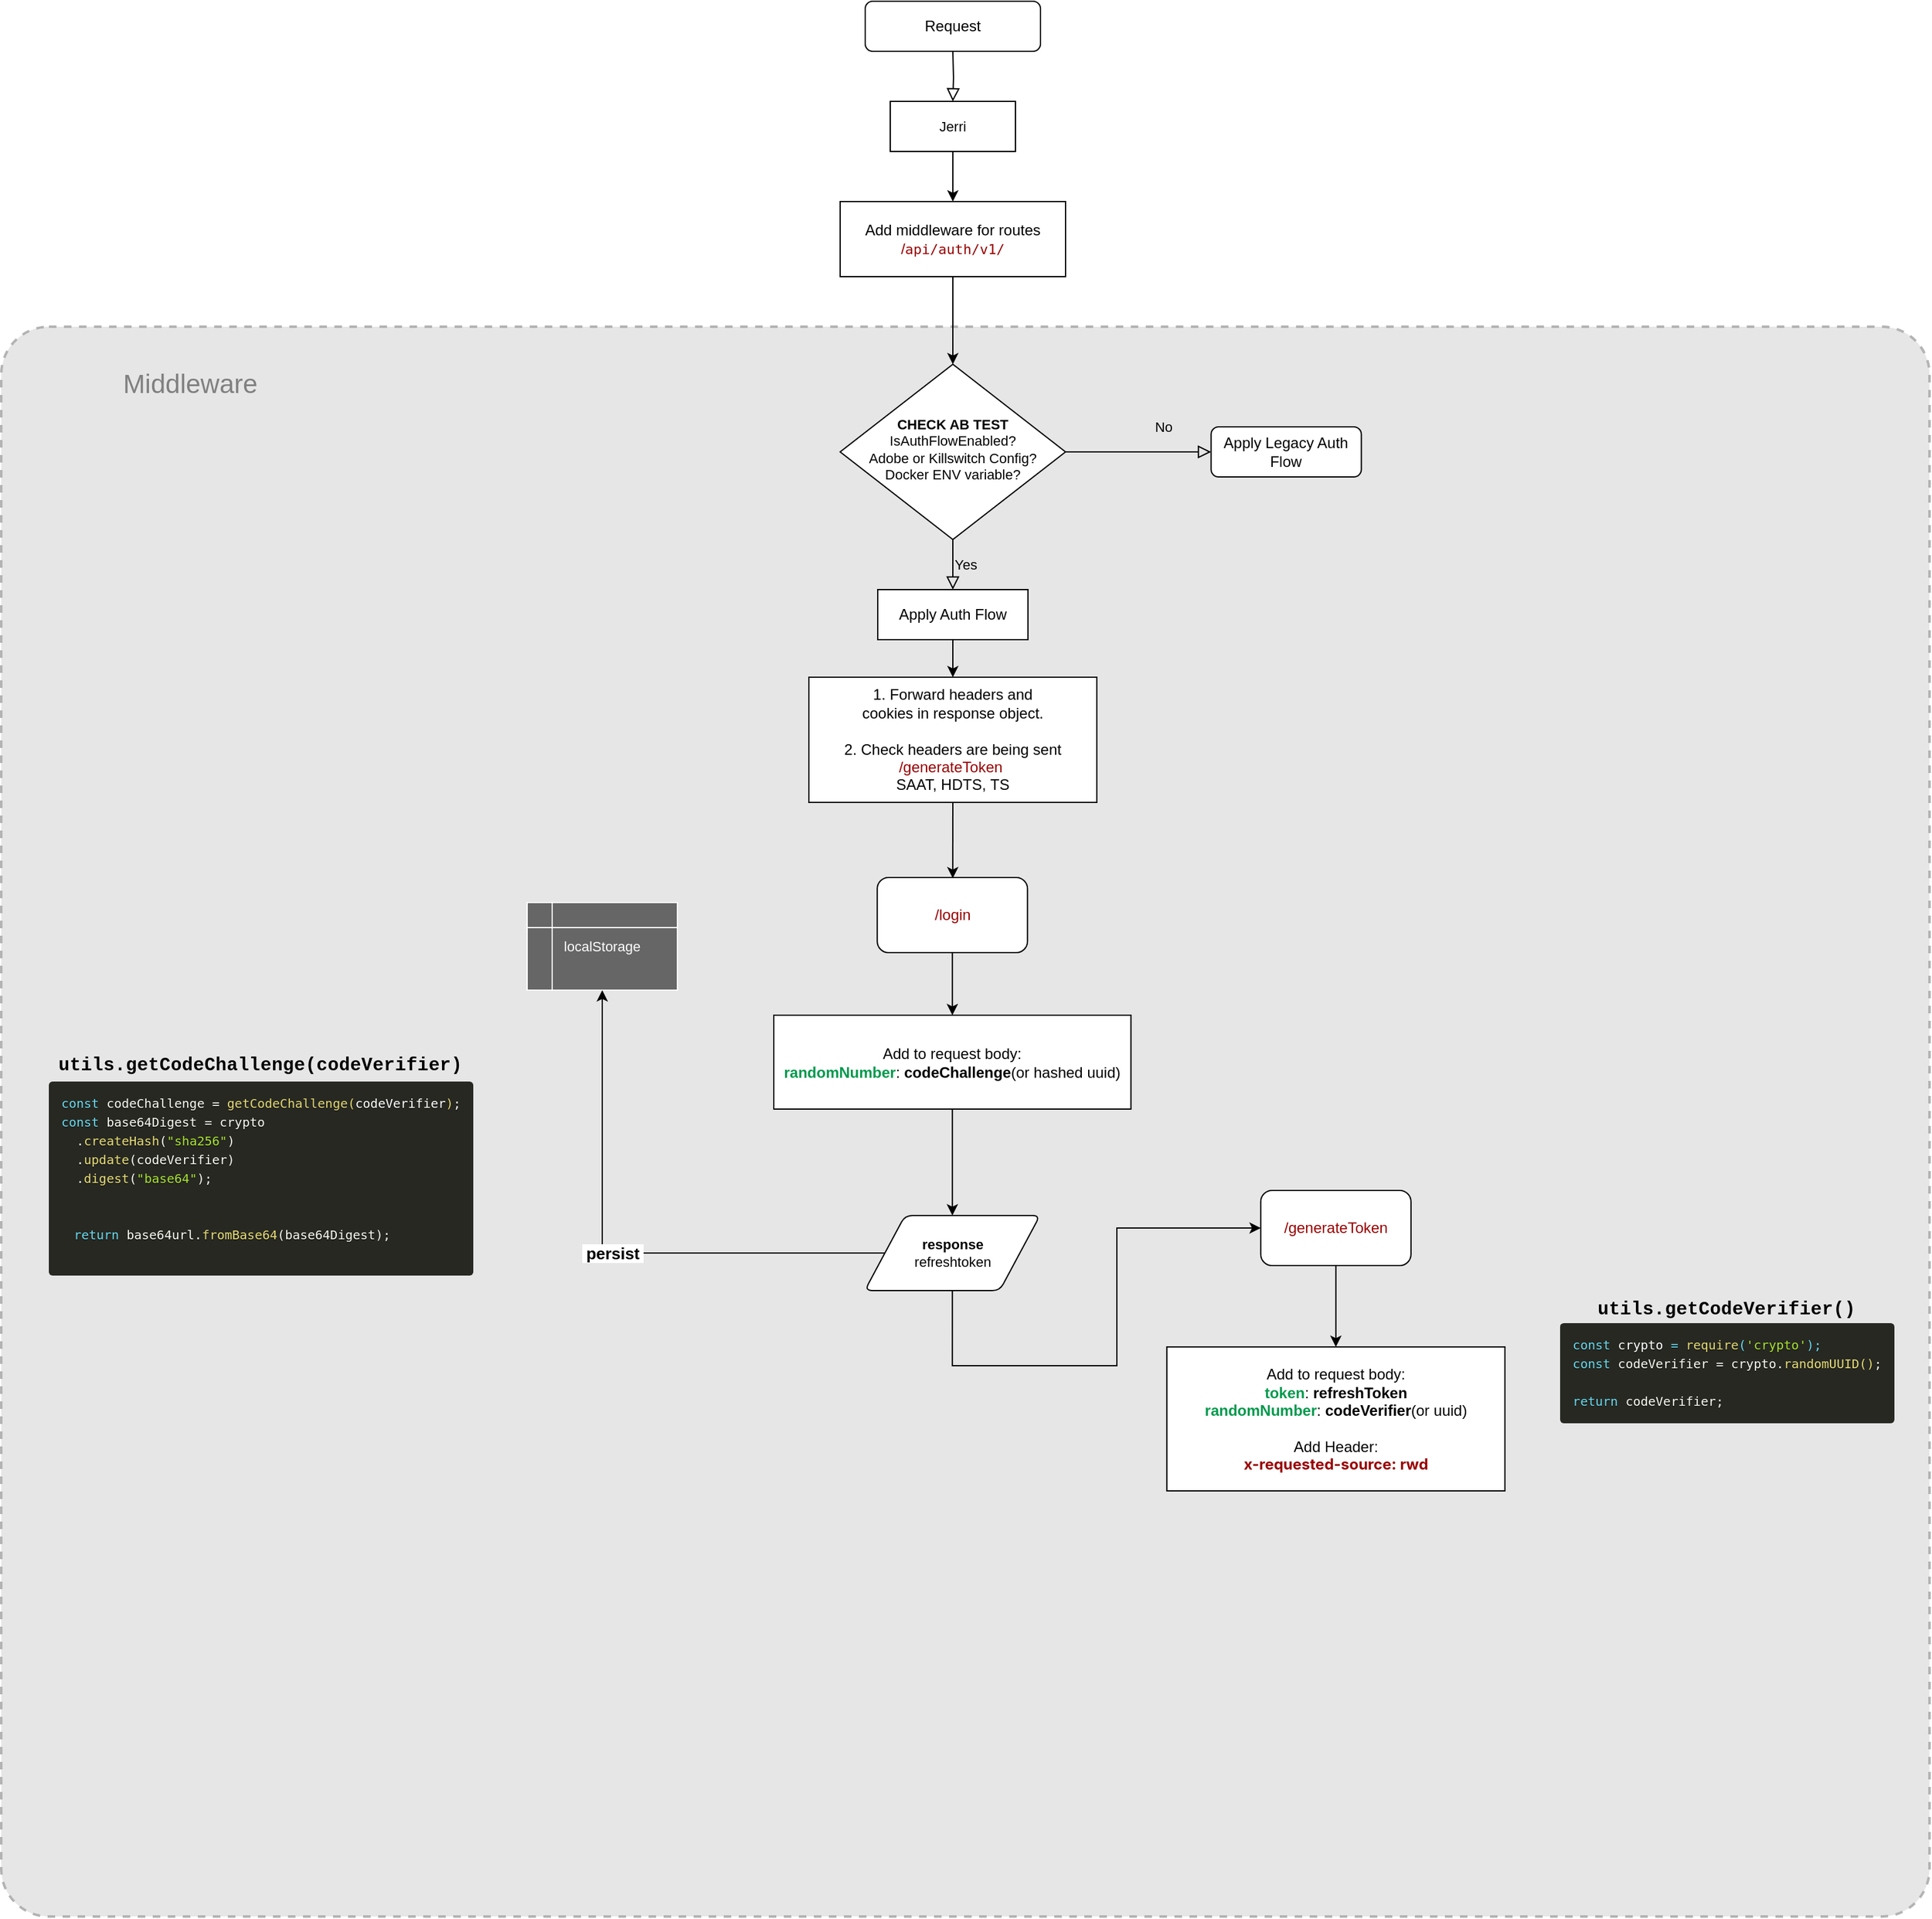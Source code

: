 <mxfile version="20.2.3" type="github">
  <diagram id="C5RBs43oDa-KdzZeNtuy" name="Page-1">
    <mxGraphModel dx="1618" dy="1235" grid="1" gridSize="10" guides="1" tooltips="1" connect="1" arrows="1" fold="1" page="1" pageScale="1" pageWidth="1600" pageHeight="900" math="0" shadow="0">
      <root>
        <mxCell id="WIyWlLk6GJQsqaUBKTNV-0" />
        <mxCell id="WIyWlLk6GJQsqaUBKTNV-1" parent="WIyWlLk6GJQsqaUBKTNV-0" />
        <mxCell id="DPXlRrsLsoSHNQQJ87b8-13" value="" style="rounded=1;whiteSpace=wrap;html=1;labelBackgroundColor=none;fontSize=11;fontColor=#990000;fillColor=#E6E6E6;dashed=1;strokeWidth=2;strokeColor=#B3B3B3;fillStyle=solid;perimeterSpacing=1;arcSize=3;" vertex="1" parent="WIyWlLk6GJQsqaUBKTNV-1">
          <mxGeometry x="40" y="300" width="1540" height="1270" as="geometry" />
        </mxCell>
        <mxCell id="WIyWlLk6GJQsqaUBKTNV-2" value="" style="rounded=0;html=1;jettySize=auto;orthogonalLoop=1;fontSize=11;endArrow=block;endFill=0;endSize=8;strokeWidth=1;shadow=0;labelBackgroundColor=none;edgeStyle=orthogonalEdgeStyle;entryX=0.5;entryY=0;entryDx=0;entryDy=0;" parent="WIyWlLk6GJQsqaUBKTNV-1" target="DPXlRrsLsoSHNQQJ87b8-10" edge="1">
          <mxGeometry relative="1" as="geometry">
            <mxPoint x="800" y="80" as="sourcePoint" />
            <mxPoint x="800" y="130" as="targetPoint" />
          </mxGeometry>
        </mxCell>
        <mxCell id="WIyWlLk6GJQsqaUBKTNV-3" value="Request" style="rounded=1;whiteSpace=wrap;html=1;fontSize=12;glass=0;strokeWidth=1;shadow=0;" parent="WIyWlLk6GJQsqaUBKTNV-1" vertex="1">
          <mxGeometry x="730" y="40" width="140" height="40" as="geometry" />
        </mxCell>
        <mxCell id="WIyWlLk6GJQsqaUBKTNV-8" value="No" style="rounded=0;html=1;jettySize=auto;orthogonalLoop=1;fontSize=11;endArrow=block;endFill=0;endSize=8;strokeWidth=1;shadow=0;labelBackgroundColor=none;edgeStyle=orthogonalEdgeStyle;" parent="WIyWlLk6GJQsqaUBKTNV-1" source="WIyWlLk6GJQsqaUBKTNV-10" target="WIyWlLk6GJQsqaUBKTNV-11" edge="1">
          <mxGeometry x="0.333" y="20" relative="1" as="geometry">
            <mxPoint as="offset" />
          </mxGeometry>
        </mxCell>
        <mxCell id="WIyWlLk6GJQsqaUBKTNV-9" value="Yes" style="edgeStyle=orthogonalEdgeStyle;rounded=0;html=1;jettySize=auto;orthogonalLoop=1;fontSize=11;endArrow=block;endFill=0;endSize=8;strokeWidth=1;shadow=0;labelBackgroundColor=none;" parent="WIyWlLk6GJQsqaUBKTNV-1" source="WIyWlLk6GJQsqaUBKTNV-10" target="WIyWlLk6GJQsqaUBKTNV-12" edge="1">
          <mxGeometry y="10" relative="1" as="geometry">
            <mxPoint as="offset" />
          </mxGeometry>
        </mxCell>
        <mxCell id="WIyWlLk6GJQsqaUBKTNV-10" value="&lt;b&gt;CHECK AB TEST&lt;/b&gt;&lt;br&gt;IsAuthFlowEnabled?&lt;br&gt;Adobe or Killswitch Config?&lt;br&gt;Docker ENV variable?" style="rhombus;whiteSpace=wrap;html=1;shadow=0;fontFamily=Helvetica;fontSize=11;align=center;strokeWidth=1;spacing=6;spacingTop=-4;verticalAlign=middle;" parent="WIyWlLk6GJQsqaUBKTNV-1" vertex="1">
          <mxGeometry x="710" y="330" width="180" height="140" as="geometry" />
        </mxCell>
        <mxCell id="WIyWlLk6GJQsqaUBKTNV-11" value="Apply Legacy Auth Flow" style="rounded=1;whiteSpace=wrap;html=1;fontSize=12;glass=0;strokeWidth=1;shadow=0;" parent="WIyWlLk6GJQsqaUBKTNV-1" vertex="1">
          <mxGeometry x="1006.25" y="380" width="120" height="40" as="geometry" />
        </mxCell>
        <mxCell id="WIyWlLk6GJQsqaUBKTNV-12" value="Apply Auth Flow" style="rounded=0;whiteSpace=wrap;html=1;fontSize=12;glass=0;strokeWidth=1;shadow=0;" parent="WIyWlLk6GJQsqaUBKTNV-1" vertex="1">
          <mxGeometry x="740" y="510" width="120" height="40" as="geometry" />
        </mxCell>
        <mxCell id="DPXlRrsLsoSHNQQJ87b8-1" value="Add middleware for routes&lt;br&gt;&lt;font color=&quot;#990000&quot;&gt;/&lt;span style=&quot;font-family: menlo, monospace; font-size: 11px; text-align: left;&quot;&gt;api/auth/v1/&lt;/span&gt;&lt;/font&gt;" style="rounded=0;whiteSpace=wrap;html=1;" vertex="1" parent="WIyWlLk6GJQsqaUBKTNV-1">
          <mxGeometry x="710" y="200" width="180" height="60" as="geometry" />
        </mxCell>
        <mxCell id="DPXlRrsLsoSHNQQJ87b8-5" value="" style="endArrow=classic;html=1;rounded=0;fontSize=11;fontColor=#66CC00;exitX=0.5;exitY=1;exitDx=0;exitDy=0;entryX=0.5;entryY=0;entryDx=0;entryDy=0;" edge="1" parent="WIyWlLk6GJQsqaUBKTNV-1" source="WIyWlLk6GJQsqaUBKTNV-12" target="DPXlRrsLsoSHNQQJ87b8-18">
          <mxGeometry width="50" height="50" relative="1" as="geometry">
            <mxPoint x="751" y="640" as="sourcePoint" />
            <mxPoint x="581" y="630" as="targetPoint" />
          </mxGeometry>
        </mxCell>
        <mxCell id="DPXlRrsLsoSHNQQJ87b8-11" value="" style="edgeStyle=orthogonalEdgeStyle;rounded=0;orthogonalLoop=1;jettySize=auto;html=1;fontSize=11;fontColor=#000000;" edge="1" parent="WIyWlLk6GJQsqaUBKTNV-1" source="DPXlRrsLsoSHNQQJ87b8-10" target="DPXlRrsLsoSHNQQJ87b8-1">
          <mxGeometry relative="1" as="geometry" />
        </mxCell>
        <mxCell id="DPXlRrsLsoSHNQQJ87b8-10" value="Jerri" style="rounded=0;whiteSpace=wrap;html=1;labelBackgroundColor=none;fontSize=11;fontColor=#000000;" vertex="1" parent="WIyWlLk6GJQsqaUBKTNV-1">
          <mxGeometry x="750" y="120" width="100" height="40" as="geometry" />
        </mxCell>
        <mxCell id="DPXlRrsLsoSHNQQJ87b8-14" value="&lt;font style=&quot;font-size: 21px;&quot;&gt;&lt;span style=&quot;font-size: 21px;&quot;&gt;Middleware&lt;/span&gt;&lt;/font&gt;" style="text;html=1;strokeColor=none;fillColor=none;align=center;verticalAlign=middle;whiteSpace=wrap;rounded=0;dashed=1;labelBackgroundColor=none;fillStyle=solid;fontSize=21;fontColor=#808080;fontStyle=0" vertex="1" parent="WIyWlLk6GJQsqaUBKTNV-1">
          <mxGeometry x="161" y="330" width="60" height="30" as="geometry" />
        </mxCell>
        <mxCell id="DPXlRrsLsoSHNQQJ87b8-16" value="" style="endArrow=classic;html=1;rounded=0;fontSize=21;fontColor=#666666;exitX=0.5;exitY=1;exitDx=0;exitDy=0;entryX=0.5;entryY=0;entryDx=0;entryDy=0;" edge="1" parent="WIyWlLk6GJQsqaUBKTNV-1" source="DPXlRrsLsoSHNQQJ87b8-1" target="WIyWlLk6GJQsqaUBKTNV-10">
          <mxGeometry width="50" height="50" relative="1" as="geometry">
            <mxPoint x="380" y="510" as="sourcePoint" />
            <mxPoint x="430" y="460" as="targetPoint" />
          </mxGeometry>
        </mxCell>
        <mxCell id="DPXlRrsLsoSHNQQJ87b8-17" value="&lt;div style=&quot;&quot;&gt;&lt;span style=&quot;background-color: initial;&quot;&gt;Add&lt;/span&gt;&lt;span style=&quot;background-color: initial;&quot;&gt;&amp;nbsp;to request body:&lt;br&gt;&lt;/span&gt;&lt;/div&gt;&lt;font style=&quot;font-size: 12px;&quot;&gt;&lt;div style=&quot;text-align: left;&quot;&gt;&lt;font style=&quot;background-color: initial;&quot; color=&quot;#00994d&quot;&gt;&lt;b&gt;randomNumber&lt;/b&gt;&lt;/font&gt;&lt;span style=&quot;background-color: initial;&quot;&gt;: &lt;b&gt;codeChallenge&lt;/b&gt;(or hashed uuid)&lt;br&gt;&lt;/span&gt;&lt;/div&gt;&lt;/font&gt;" style="rounded=0;whiteSpace=wrap;html=1;" vertex="1" parent="WIyWlLk6GJQsqaUBKTNV-1">
          <mxGeometry x="657" y="850" width="285.24" height="75" as="geometry" />
        </mxCell>
        <mxCell id="DPXlRrsLsoSHNQQJ87b8-18" value="&lt;span style=&quot;color: rgb(0, 0, 0);&quot;&gt;1. Forward headers and&lt;/span&gt;&lt;br style=&quot;color: rgb(0, 0, 0);&quot;&gt;&lt;span style=&quot;color: rgb(0, 0, 0);&quot;&gt;cookies in response object.&lt;/span&gt;&lt;br style=&quot;color: rgb(0, 0, 0);&quot;&gt;&lt;br style=&quot;color: rgb(0, 0, 0);&quot;&gt;&lt;span style=&quot;color: rgb(0, 0, 0);&quot;&gt;2. Check headers are being sent&lt;/span&gt;&lt;br style=&quot;color: rgb(0, 0, 0);&quot;&gt;&lt;font color=&quot;#990000&quot;&gt;/generateToken&lt;/font&gt;&lt;span style=&quot;color: rgb(0, 0, 0);&quot;&gt;&amp;nbsp;&lt;/span&gt;&lt;br style=&quot;color: rgb(0, 0, 0);&quot;&gt;&lt;span style=&quot;color: rgb(0, 0, 0);&quot;&gt;SAAT,&amp;nbsp;HDTS,&amp;nbsp;TS&lt;/span&gt;" style="rounded=0;whiteSpace=wrap;html=1;fontFamily=Helvetica;fontSize=12;fontColor=#990000;" vertex="1" parent="WIyWlLk6GJQsqaUBKTNV-1">
          <mxGeometry x="685" y="580" width="230" height="100" as="geometry" />
        </mxCell>
        <mxCell id="DPXlRrsLsoSHNQQJ87b8-19" value="&lt;pre style=&quot;text-align: left; box-sizing: inherit; font-family: Consolas, Monaco, &amp;quot;Andale Mono&amp;quot;, &amp;quot;Ubuntu Mono&amp;quot;, monospace; margin-top: 0.5em; margin-bottom: 0.5em; line-height: 1.5; background: rgb(39, 40, 34); border-radius: 0.3em; overflow: auto; overflow-wrap: normal; padding: 1em; text-shadow: rgba(0, 0, 0, 0.3) 0px 1px; word-break: normal; tab-size: 4; hyphens: none; counter-reset: linenumber 0 NaN 0; font-size: 10px;&quot; class=&quot;language-javascript line-numbers&quot;&gt;&lt;code style=&quot;box-sizing: inherit; font-family: Consolas, Monaco, &amp;quot;Andale Mono&amp;quot;, &amp;quot;Ubuntu Mono&amp;quot;, monospace; font-size: 1em; line-height: 1; background: none; border-radius: 3px; padding: 0.2em 0px; text-shadow: rgba(0, 0, 0, 0.3) 0px 1px; word-spacing: normal; word-break: normal; overflow-wrap: normal; tab-size: 4; hyphens: none;&quot; class=&quot;language-javascript&quot;&gt;&lt;span style=&quot;color: rgb(102, 217, 239); box-sizing: inherit;&quot; class=&quot;token keyword&quot;&gt;const &lt;/span&gt;&lt;span style=&quot;box-sizing: inherit;&quot; class=&quot;token keyword&quot;&gt;&lt;font color=&quot;#ffffff&quot;&gt;crypto&lt;/font&gt;&lt;/span&gt;&lt;span style=&quot;color: rgb(102, 217, 239); box-sizing: inherit;&quot; class=&quot;token keyword&quot;&gt; = &lt;/span&gt;&lt;span style=&quot;box-sizing: inherit;&quot; class=&quot;token keyword&quot;&gt;&lt;font color=&quot;#e3d872&quot;&gt;require&lt;/font&gt;&lt;/span&gt;&lt;span style=&quot;color: rgb(102, 217, 239); box-sizing: inherit;&quot; class=&quot;token keyword&quot;&gt;(&lt;/span&gt;&lt;span style=&quot;box-sizing: inherit;&quot; class=&quot;token keyword&quot;&gt;&lt;font color=&quot;#a6e22e&quot;&gt;&#39;crypto&#39;&lt;/font&gt;&lt;/span&gt;&lt;span style=&quot;color: rgb(102, 217, 239); box-sizing: inherit;&quot; class=&quot;token keyword&quot;&gt;);&lt;br&gt;const&lt;/span&gt;&lt;font color=&quot;#f8f8f2&quot;&gt; codeVerifier &lt;/font&gt;&lt;span style=&quot;color: rgb(248, 248, 242); box-sizing: inherit;&quot; class=&quot;token operator&quot;&gt;=&lt;/span&gt;&lt;font color=&quot;#f8f8f2&quot;&gt; crypto&lt;/font&gt;&lt;span style=&quot;color: rgb(248, 248, 242); box-sizing: inherit;&quot; class=&quot;token punctuation&quot;&gt;.&lt;/span&gt;&lt;span style=&quot;color: rgb(230, 219, 116); box-sizing: inherit;&quot; class=&quot;token function&quot;&gt;randomUUID()&lt;/span&gt;&lt;/code&gt;&lt;font color=&quot;#f8f8f2&quot;&gt;;&lt;br&gt;&lt;br&gt;&lt;/font&gt;&lt;font color=&quot;#66d9ef&quot;&gt;return&lt;/font&gt;&lt;font color=&quot;#f8f8f2&quot;&gt; codeVerifier;&lt;/font&gt;&lt;br&gt;&lt;/pre&gt;" style="rounded=0;whiteSpace=wrap;html=1;fontFamily=Helvetica;fontSize=12;fontColor=#990000;" vertex="1" parent="WIyWlLk6GJQsqaUBKTNV-1">
          <mxGeometry x="1285.91" y="1097.5" width="265" height="75" as="geometry" />
        </mxCell>
        <mxCell id="DPXlRrsLsoSHNQQJ87b8-21" value="&lt;span style=&quot;font-family: Consolas, &amp;quot;Bitstream Vera Sans Mono&amp;quot;, &amp;quot;Courier New&amp;quot;, Courier, monospace; font-size: 14.667px; letter-spacing: 0.162px;&quot;&gt;&lt;b&gt;&lt;font color=&quot;#000000&quot;&gt;utils.getCodeVerifier()&lt;/font&gt;&lt;/b&gt;&lt;/span&gt;" style="text;html=1;strokeColor=none;fillColor=none;align=center;verticalAlign=middle;whiteSpace=wrap;rounded=0;fontFamily=Helvetica;fontSize=12;fontColor=#000099;" vertex="1" parent="WIyWlLk6GJQsqaUBKTNV-1">
          <mxGeometry x="1388.41" y="1070" width="60" height="30" as="geometry" />
        </mxCell>
        <mxCell id="DPXlRrsLsoSHNQQJ87b8-24" value="&lt;div style=&quot;&quot;&gt;&lt;pre style=&quot;box-sizing: inherit; font-family: Consolas, Monaco, &amp;quot;Andale Mono&amp;quot;, &amp;quot;Ubuntu Mono&amp;quot;, monospace; margin-top: 0.5em; margin-bottom: 0.5em; line-height: 1.5; background: rgb(39, 40, 34); border-radius: 0.3em; overflow: auto; overflow-wrap: normal; padding: 1em; text-shadow: rgba(0, 0, 0, 0.3) 0px 1px; text-align: left; word-break: normal; tab-size: 4; hyphens: none; counter-reset: linenumber 0 NaN 0; font-size: 10px;&quot; class=&quot;language-javascript line-numbers&quot;&gt;&lt;code style=&quot;box-sizing: inherit; font-family: Consolas, Monaco, &amp;quot;Andale Mono&amp;quot;, &amp;quot;Ubuntu Mono&amp;quot;, monospace; font-size: 1em; line-height: 1; background: none; border-radius: 3px; padding: 0.2em 0px; text-shadow: rgba(0, 0, 0, 0.3) 0px 1px; word-spacing: normal; word-break: normal; overflow-wrap: normal; tab-size: 4; hyphens: none;&quot; class=&quot;language-javascript&quot;&gt;&lt;span style=&quot;color: rgb(102, 217, 239); box-sizing: inherit;&quot; class=&quot;token keyword&quot;&gt;const&lt;font style=&quot;background-color: initial; font-size: 1em; word-spacing: normal;&quot; color=&quot;#f8f8f2&quot;&gt; codeChallenge &lt;/font&gt;&lt;span style=&quot;background-color: initial; font-size: 1em; word-spacing: normal; color: rgb(248, 248, 242); box-sizing: inherit;&quot; class=&quot;token operator&quot;&gt;= &lt;/span&gt;&lt;font style=&quot;background-color: initial; font-size: 1em; word-spacing: normal;&quot; color=&quot;#e3d872&quot;&gt;getCodeChallenge(&lt;/font&gt;&lt;font style=&quot;background-color: initial; font-size: 1em; word-spacing: normal;&quot; color=&quot;#ffffff&quot;&gt;codeVerifier&lt;/font&gt;&lt;font style=&quot;background-color: initial; font-size: 1em; word-spacing: normal;&quot; color=&quot;#e3d872&quot;&gt;)&lt;/font&gt;&lt;font style=&quot;background-color: initial; font-size: 1em; word-spacing: normal;&quot; color=&quot;#ffffff&quot;&gt;;&lt;/font&gt;&lt;br&gt;const&lt;/span&gt;&lt;font color=&quot;#f8f8f2&quot;&gt; base64Digest &lt;/font&gt;&lt;span style=&quot;color: rgb(248, 248, 242); box-sizing: inherit;&quot; class=&quot;token operator&quot;&gt;=&lt;/span&gt;&lt;font color=&quot;#f8f8f2&quot;&gt; crypto&lt;br&gt;  &lt;/font&gt;&lt;span style=&quot;color: rgb(248, 248, 242); box-sizing: inherit;&quot; class=&quot;token punctuation&quot;&gt;.&lt;/span&gt;&lt;span style=&quot;color: rgb(230, 219, 116); box-sizing: inherit;&quot; class=&quot;token function&quot;&gt;createHash&lt;/span&gt;&lt;span style=&quot;color: rgb(248, 248, 242); box-sizing: inherit;&quot; class=&quot;token punctuation&quot;&gt;(&lt;/span&gt;&lt;span style=&quot;color: rgb(166, 226, 46); box-sizing: inherit;&quot; class=&quot;token string&quot;&gt;&quot;sha256&quot;&lt;/span&gt;&lt;span style=&quot;color: rgb(248, 248, 242); box-sizing: inherit;&quot; class=&quot;token punctuation&quot;&gt;)&lt;/span&gt;&lt;font color=&quot;#f8f8f2&quot;&gt;&lt;br&gt;  &lt;/font&gt;&lt;span style=&quot;color: rgb(248, 248, 242); box-sizing: inherit;&quot; class=&quot;token punctuation&quot;&gt;.&lt;/span&gt;&lt;span style=&quot;color: rgb(230, 219, 116); box-sizing: inherit;&quot; class=&quot;token function&quot;&gt;update&lt;/span&gt;&lt;span style=&quot;color: rgb(248, 248, 242); box-sizing: inherit;&quot; class=&quot;token punctuation&quot;&gt;(&lt;/span&gt;&lt;font color=&quot;#f8f8f2&quot;&gt;codeVerifier&lt;/font&gt;&lt;span style=&quot;color: rgb(248, 248, 242); box-sizing: inherit;&quot; class=&quot;token punctuation&quot;&gt;)&lt;/span&gt;&lt;font color=&quot;#f8f8f2&quot;&gt;&lt;br&gt;  &lt;/font&gt;&lt;span style=&quot;color: rgb(248, 248, 242); box-sizing: inherit;&quot; class=&quot;token punctuation&quot;&gt;.&lt;/span&gt;&lt;span style=&quot;color: rgb(230, 219, 116); box-sizing: inherit;&quot; class=&quot;token function&quot;&gt;digest&lt;/span&gt;&lt;span style=&quot;color: rgb(248, 248, 242); box-sizing: inherit;&quot; class=&quot;token punctuation&quot;&gt;(&lt;/span&gt;&lt;span style=&quot;color: rgb(166, 226, 46); box-sizing: inherit;&quot; class=&quot;token string&quot;&gt;&quot;base64&quot;&lt;/span&gt;&lt;span style=&quot;color: rgb(248, 248, 242); box-sizing: inherit;&quot; class=&quot;token punctuation&quot;&gt;)&lt;/span&gt;&lt;span style=&quot;box-sizing: inherit;&quot; class=&quot;token punctuation&quot;&gt;&lt;font color=&quot;#f8f8f2&quot;&gt;;&lt;br&gt;&lt;br&gt;&lt;/font&gt;&lt;pre style=&quot;box-sizing: inherit; font-family: Consolas, Monaco, &amp;quot;Andale Mono&amp;quot;, &amp;quot;Ubuntu Mono&amp;quot;, monospace; margin-top: 0.5em; margin-bottom: 0.5em; line-height: 1.5; background-image: initial; background-position: initial; background-size: initial; background-repeat: initial; background-attachment: initial; background-origin: initial; background-clip: initial; border-radius: 0.3em; overflow: auto; overflow-wrap: normal; padding: 1em; text-shadow: rgba(0, 0, 0, 0.3) 0px 1px; word-break: normal; tab-size: 4; hyphens: none; counter-reset: linenumber 0 NaN 0;&quot; class=&quot;language-javascript line-numbers&quot;&gt;&lt;code style=&quot;box-sizing: inherit; font-family: Consolas, Monaco, &amp;quot;Andale Mono&amp;quot;, &amp;quot;Ubuntu Mono&amp;quot;, monospace; font-size: 1em; line-height: 1.5; background: none; border-radius: 3px; padding: 0.2em 0px; text-shadow: rgba(0, 0, 0, 0.3) 0px 1px; word-spacing: normal; word-break: normal; overflow-wrap: normal; tab-size: 4; hyphens: none;&quot; class=&quot;language-javascript&quot;&gt;&lt;font color=&quot;#66d9ef&quot;&gt;return&lt;/font&gt;&lt;font color=&quot;#f8f8f2&quot;&gt; &lt;/font&gt;&lt;font color=&quot;#f8f8f2&quot;&gt;base64url&lt;/font&gt;&lt;span style=&quot;color: rgb(248, 248, 242); box-sizing: inherit;&quot; class=&quot;token punctuation&quot;&gt;.&lt;/span&gt;&lt;span style=&quot;color: rgb(230, 219, 116); box-sizing: inherit;&quot; class=&quot;token function&quot;&gt;fromBase64&lt;/span&gt;&lt;span style=&quot;color: rgb(248, 248, 242); box-sizing: inherit;&quot; class=&quot;token punctuation&quot;&gt;(&lt;/span&gt;&lt;font color=&quot;#f8f8f2&quot;&gt;base64Digest&lt;/font&gt;&lt;span style=&quot;color: rgb(248, 248, 242); box-sizing: inherit;&quot; class=&quot;token punctuation&quot;&gt;)&lt;/span&gt;&lt;span style=&quot;color: rgb(248, 248, 242); box-sizing: inherit;&quot; class=&quot;token punctuation&quot;&gt;;&lt;/span&gt;&lt;/code&gt;&lt;/pre&gt;&lt;/span&gt;&lt;/code&gt;&lt;/pre&gt;&lt;/div&gt;" style="rounded=0;whiteSpace=wrap;html=1;fontFamily=Helvetica;fontSize=12;fontColor=#990000;strokeColor=default;" vertex="1" parent="WIyWlLk6GJQsqaUBKTNV-1">
          <mxGeometry x="80.0" y="905" width="334.75" height="150" as="geometry" />
        </mxCell>
        <mxCell id="DPXlRrsLsoSHNQQJ87b8-25" value="&lt;span style=&quot;font-family: Consolas, &amp;quot;Bitstream Vera Sans Mono&amp;quot;, &amp;quot;Courier New&amp;quot;, Courier, monospace; font-size: 14.667px; letter-spacing: 0.162px;&quot;&gt;&lt;b&gt;&lt;font color=&quot;#000000&quot;&gt;utils.getCodeChallenge(codeVerifier)&lt;/font&gt;&lt;/b&gt;&lt;/span&gt;" style="text;html=1;strokeColor=none;fillColor=none;align=center;verticalAlign=middle;whiteSpace=wrap;rounded=0;fontFamily=Helvetica;fontSize=12;fontColor=#000099;" vertex="1" parent="WIyWlLk6GJQsqaUBKTNV-1">
          <mxGeometry x="217.38" y="875" width="60" height="30" as="geometry" />
        </mxCell>
        <mxCell id="DPXlRrsLsoSHNQQJ87b8-42" value="" style="endArrow=classic;html=1;rounded=0;fontFamily=Helvetica;fontSize=11;fontColor=#000000;exitX=0.5;exitY=1;exitDx=0;exitDy=0;entryX=0.489;entryY=0.021;entryDx=0;entryDy=0;entryPerimeter=0;" edge="1" parent="WIyWlLk6GJQsqaUBKTNV-1" source="DPXlRrsLsoSHNQQJ87b8-18">
          <mxGeometry width="50" height="50" relative="1" as="geometry">
            <mxPoint x="780" y="770" as="sourcePoint" />
            <mxPoint x="799.915" y="740.63" as="targetPoint" />
          </mxGeometry>
        </mxCell>
        <mxCell id="DPXlRrsLsoSHNQQJ87b8-43" value="&lt;span style=&quot;color: rgb(153, 0, 0); font-size: 12px; text-align: left;&quot;&gt;/login&lt;/span&gt;" style="rounded=1;whiteSpace=wrap;html=1;fontFamily=Helvetica;fontSize=11;fontColor=#000000;" vertex="1" parent="WIyWlLk6GJQsqaUBKTNV-1">
          <mxGeometry x="739.62" y="740" width="120" height="60" as="geometry" />
        </mxCell>
        <mxCell id="DPXlRrsLsoSHNQQJ87b8-45" value="&lt;font style=&quot;font-size: 12px; text-align: left; background-color: initial; color: rgb(153, 0, 0);&quot; color=&quot;#990000&quot;&gt;/generateToken&lt;/font&gt;" style="rounded=1;whiteSpace=wrap;html=1;fontFamily=Helvetica;fontSize=11;fontColor=#000000;" vertex="1" parent="WIyWlLk6GJQsqaUBKTNV-1">
          <mxGeometry x="1045.9" y="990" width="120" height="60" as="geometry" />
        </mxCell>
        <mxCell id="DPXlRrsLsoSHNQQJ87b8-46" value="&lt;div style=&quot;&quot;&gt;&lt;span style=&quot;background-color: initial;&quot;&gt;Add&lt;/span&gt;&lt;span style=&quot;background-color: initial;&quot;&gt;&amp;nbsp;to request body:&lt;br&gt;&lt;/span&gt;&lt;font style=&quot;text-align: left; background-color: initial;&quot; color=&quot;#00994d&quot;&gt;&lt;b&gt;token&lt;/b&gt;&lt;/font&gt;&lt;span style=&quot;text-align: left; background-color: initial;&quot;&gt;:&amp;nbsp;&lt;b&gt;refreshToken&lt;/b&gt;&lt;/span&gt;&lt;span style=&quot;background-color: initial;&quot;&gt;&lt;br&gt;&lt;/span&gt;&lt;/div&gt;&lt;font style=&quot;font-size: 12px;&quot;&gt;&lt;div style=&quot;text-align: left;&quot;&gt;&lt;font style=&quot;background-color: initial;&quot; color=&quot;#00994d&quot;&gt;&lt;b&gt;randomNumber&lt;/b&gt;&lt;/font&gt;&lt;span style=&quot;background-color: initial;&quot;&gt;: &lt;b&gt;codeVerifier&lt;/b&gt;(or uuid)&lt;br&gt;&lt;/span&gt;&lt;/div&gt;&lt;div style=&quot;text-align: left;&quot;&gt;&lt;span style=&quot;background-color: initial;&quot;&gt;&lt;br&gt;&lt;/span&gt;&lt;/div&gt;&lt;div style=&quot;&quot;&gt;&lt;span style=&quot;background-color: initial;&quot;&gt;Add Header:&lt;/span&gt;&lt;/div&gt;&lt;div style=&quot;&quot;&gt;&lt;span style=&quot;font-family: Inter, system-ui, -apple-system, system-ui, &amp;quot;Segoe UI&amp;quot;, Roboto, Oxygen, Ubuntu, Cantarell, &amp;quot;Fira Sans&amp;quot;, &amp;quot;Droid Sans&amp;quot;, Helvetica, Arial, sans-serif;&quot;&gt;&lt;b&gt;&lt;font color=&quot;#990000&quot;&gt;x-requested-source: rwd&lt;/font&gt;&lt;/b&gt;&lt;/span&gt;&lt;span style=&quot;background-color: initial;&quot;&gt;&lt;br&gt;&lt;/span&gt;&lt;/div&gt;&lt;/font&gt;" style="rounded=0;whiteSpace=wrap;html=1;" vertex="1" parent="WIyWlLk6GJQsqaUBKTNV-1">
          <mxGeometry x="970.9" y="1115" width="270" height="115" as="geometry" />
        </mxCell>
        <mxCell id="DPXlRrsLsoSHNQQJ87b8-61" value="" style="endArrow=classic;html=1;rounded=0;fontFamily=Helvetica;fontSize=11;fontColor=#000000;exitX=0.5;exitY=1;exitDx=0;exitDy=0;entryX=0.5;entryY=0;entryDx=0;entryDy=0;" edge="1" parent="WIyWlLk6GJQsqaUBKTNV-1" source="DPXlRrsLsoSHNQQJ87b8-43" target="DPXlRrsLsoSHNQQJ87b8-17">
          <mxGeometry width="50" height="50" relative="1" as="geometry">
            <mxPoint x="992.24" y="980" as="sourcePoint" />
            <mxPoint x="1042.24" y="930" as="targetPoint" />
          </mxGeometry>
        </mxCell>
        <mxCell id="DPXlRrsLsoSHNQQJ87b8-62" value="" style="endArrow=classic;html=1;rounded=0;fontFamily=Helvetica;fontSize=11;fontColor=#000000;exitX=0.5;exitY=1;exitDx=0;exitDy=0;entryX=0.5;entryY=0;entryDx=0;entryDy=0;" edge="1" parent="WIyWlLk6GJQsqaUBKTNV-1" source="DPXlRrsLsoSHNQQJ87b8-45" target="DPXlRrsLsoSHNQQJ87b8-46">
          <mxGeometry width="50" height="50" relative="1" as="geometry">
            <mxPoint x="958.52" y="1230" as="sourcePoint" />
            <mxPoint x="1008.52" y="1180" as="targetPoint" />
          </mxGeometry>
        </mxCell>
        <mxCell id="DPXlRrsLsoSHNQQJ87b8-64" value="&lt;b&gt;response&lt;/b&gt;&lt;br&gt;refreshtoken" style="shape=parallelogram;html=1;strokeWidth=1;perimeter=parallelogramPerimeter;whiteSpace=wrap;rounded=1;arcSize=12;size=0.23;fontFamily=Helvetica;fontSize=11;fontColor=#000000;" vertex="1" parent="WIyWlLk6GJQsqaUBKTNV-1">
          <mxGeometry x="729.62" y="1010" width="140" height="60" as="geometry" />
        </mxCell>
        <mxCell id="DPXlRrsLsoSHNQQJ87b8-66" value="&lt;font color=&quot;#ffffff&quot;&gt;localStorage&lt;/font&gt;" style="shape=internalStorage;whiteSpace=wrap;html=1;backgroundOutline=1;fontFamily=Helvetica;fontSize=11;fontColor=#000000;fillColor=#666666;strokeColor=#FFFFFF;" vertex="1" parent="WIyWlLk6GJQsqaUBKTNV-1">
          <mxGeometry x="460" y="760" width="120" height="70" as="geometry" />
        </mxCell>
        <mxCell id="DPXlRrsLsoSHNQQJ87b8-67" value="&lt;font style=&quot;font-size: 13px;&quot;&gt;&lt;b style=&quot;&quot;&gt;&amp;nbsp;persist&amp;nbsp;&lt;/b&gt;&lt;/font&gt;" style="endArrow=classic;html=1;rounded=0;fontFamily=Helvetica;fontSize=11;fontColor=#000000;entryX=0.5;entryY=1;entryDx=0;entryDy=0;edgeStyle=orthogonalEdgeStyle;exitX=0;exitY=0.5;exitDx=0;exitDy=0;" edge="1" parent="WIyWlLk6GJQsqaUBKTNV-1" source="DPXlRrsLsoSHNQQJ87b8-64" target="DPXlRrsLsoSHNQQJ87b8-66">
          <mxGeometry width="50" height="50" relative="1" as="geometry">
            <mxPoint x="620" y="1200" as="sourcePoint" />
            <mxPoint x="870" y="960" as="targetPoint" />
          </mxGeometry>
        </mxCell>
        <mxCell id="DPXlRrsLsoSHNQQJ87b8-72" value="" style="endArrow=classic;html=1;rounded=0;labelBackgroundColor=none;fontFamily=Helvetica;fontSize=13;fontColor=#FFFFFF;exitX=0.5;exitY=1;exitDx=0;exitDy=0;entryX=0;entryY=0.5;entryDx=0;entryDy=0;edgeStyle=orthogonalEdgeStyle;" edge="1" parent="WIyWlLk6GJQsqaUBKTNV-1" source="DPXlRrsLsoSHNQQJ87b8-64" target="DPXlRrsLsoSHNQQJ87b8-45">
          <mxGeometry width="50" height="50" relative="1" as="geometry">
            <mxPoint x="860.04" y="1290" as="sourcePoint" />
            <mxPoint x="950.9" y="1120" as="targetPoint" />
            <Array as="points">
              <mxPoint x="800" y="1130" />
              <mxPoint x="931" y="1130" />
              <mxPoint x="931" y="1020" />
            </Array>
          </mxGeometry>
        </mxCell>
        <mxCell id="DPXlRrsLsoSHNQQJ87b8-73" value="" style="endArrow=classic;html=1;rounded=0;labelBackgroundColor=none;fontFamily=Helvetica;fontSize=13;fontColor=#990000;exitX=0.5;exitY=1;exitDx=0;exitDy=0;entryX=0.5;entryY=0;entryDx=0;entryDy=0;" edge="1" parent="WIyWlLk6GJQsqaUBKTNV-1" source="DPXlRrsLsoSHNQQJ87b8-17" target="DPXlRrsLsoSHNQQJ87b8-64">
          <mxGeometry width="50" height="50" relative="1" as="geometry">
            <mxPoint x="820" y="840" as="sourcePoint" />
            <mxPoint x="870" y="790" as="targetPoint" />
          </mxGeometry>
        </mxCell>
      </root>
    </mxGraphModel>
  </diagram>
</mxfile>
